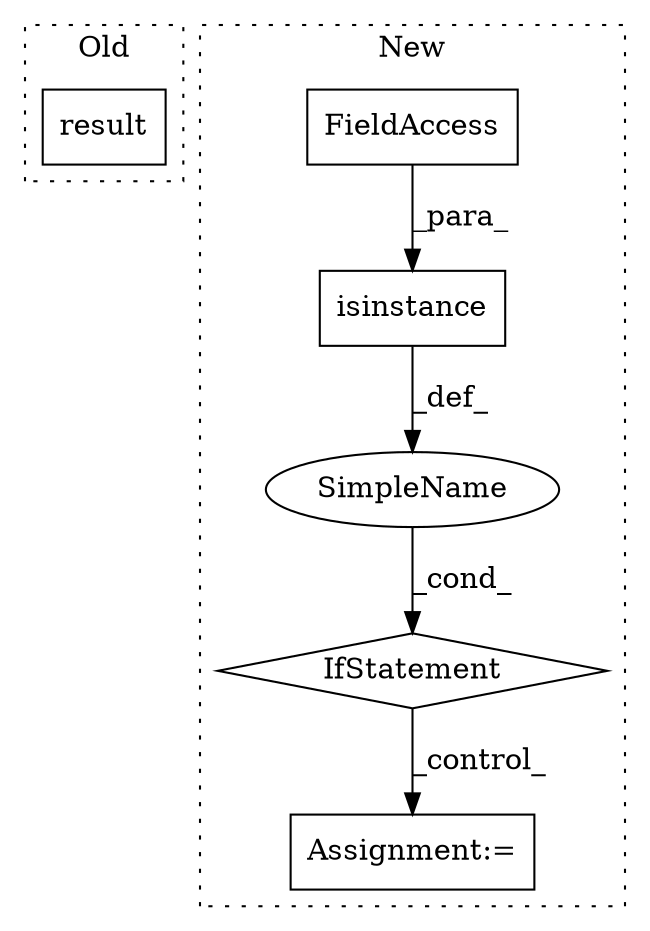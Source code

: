 digraph G {
subgraph cluster0 {
1 [label="result" a="32" s="5508" l="8" shape="box"];
label = "Old";
style="dotted";
}
subgraph cluster1 {
2 [label="isinstance" a="32" s="4417,4458" l="11,1" shape="box"];
3 [label="IfStatement" a="25" s="4413,4459" l="4,2" shape="diamond"];
4 [label="SimpleName" a="42" s="" l="" shape="ellipse"];
5 [label="Assignment:=" a="7" s="4476" l="2" shape="box"];
6 [label="FieldAccess" a="22" s="4454" l="4" shape="box"];
label = "New";
style="dotted";
}
2 -> 4 [label="_def_"];
3 -> 5 [label="_control_"];
4 -> 3 [label="_cond_"];
6 -> 2 [label="_para_"];
}
